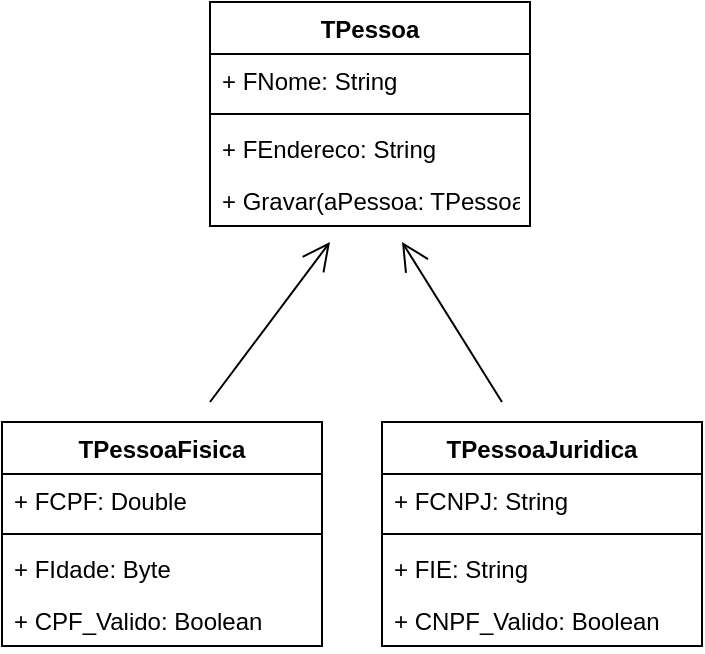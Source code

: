 <mxfile version="20.4.0" type="device"><diagram id="C5RBs43oDa-KdzZeNtuy" name="Page-1"><mxGraphModel dx="782" dy="738" grid="1" gridSize="10" guides="1" tooltips="1" connect="1" arrows="1" fold="1" page="1" pageScale="1" pageWidth="827" pageHeight="1169" math="0" shadow="0"><root><mxCell id="WIyWlLk6GJQsqaUBKTNV-0"/><mxCell id="WIyWlLk6GJQsqaUBKTNV-1" parent="WIyWlLk6GJQsqaUBKTNV-0"/><mxCell id="lPoXS0I2qaNgDFG4fZBC-0" value="TPessoa" style="swimlane;fontStyle=1;align=center;verticalAlign=top;childLayout=stackLayout;horizontal=1;startSize=26;horizontalStack=0;resizeParent=1;resizeParentMax=0;resizeLast=0;collapsible=1;marginBottom=0;" vertex="1" parent="WIyWlLk6GJQsqaUBKTNV-1"><mxGeometry x="254" y="200" width="160" height="112" as="geometry"/></mxCell><mxCell id="lPoXS0I2qaNgDFG4fZBC-1" value="+ FNome: String" style="text;strokeColor=none;fillColor=none;align=left;verticalAlign=top;spacingLeft=4;spacingRight=4;overflow=hidden;rotatable=0;points=[[0,0.5],[1,0.5]];portConstraint=eastwest;" vertex="1" parent="lPoXS0I2qaNgDFG4fZBC-0"><mxGeometry y="26" width="160" height="26" as="geometry"/></mxCell><mxCell id="lPoXS0I2qaNgDFG4fZBC-2" value="" style="line;strokeWidth=1;fillColor=none;align=left;verticalAlign=middle;spacingTop=-1;spacingLeft=3;spacingRight=3;rotatable=0;labelPosition=right;points=[];portConstraint=eastwest;strokeColor=inherit;" vertex="1" parent="lPoXS0I2qaNgDFG4fZBC-0"><mxGeometry y="52" width="160" height="8" as="geometry"/></mxCell><mxCell id="lPoXS0I2qaNgDFG4fZBC-4" value="+ FEndereco: String" style="text;strokeColor=none;fillColor=none;align=left;verticalAlign=top;spacingLeft=4;spacingRight=4;overflow=hidden;rotatable=0;points=[[0,0.5],[1,0.5]];portConstraint=eastwest;" vertex="1" parent="lPoXS0I2qaNgDFG4fZBC-0"><mxGeometry y="60" width="160" height="26" as="geometry"/></mxCell><mxCell id="lPoXS0I2qaNgDFG4fZBC-3" value="+ Gravar(aPessoa: TPessoa)&#10;" style="text;strokeColor=none;fillColor=none;align=left;verticalAlign=top;spacingLeft=4;spacingRight=4;overflow=hidden;rotatable=0;points=[[0,0.5],[1,0.5]];portConstraint=eastwest;" vertex="1" parent="lPoXS0I2qaNgDFG4fZBC-0"><mxGeometry y="86" width="160" height="26" as="geometry"/></mxCell><mxCell id="lPoXS0I2qaNgDFG4fZBC-5" value="TPessoaFisica" style="swimlane;fontStyle=1;align=center;verticalAlign=top;childLayout=stackLayout;horizontal=1;startSize=26;horizontalStack=0;resizeParent=1;resizeParentMax=0;resizeLast=0;collapsible=1;marginBottom=0;" vertex="1" parent="WIyWlLk6GJQsqaUBKTNV-1"><mxGeometry x="150" y="410" width="160" height="112" as="geometry"/></mxCell><mxCell id="lPoXS0I2qaNgDFG4fZBC-6" value="+ FCPF: Double" style="text;strokeColor=none;fillColor=none;align=left;verticalAlign=top;spacingLeft=4;spacingRight=4;overflow=hidden;rotatable=0;points=[[0,0.5],[1,0.5]];portConstraint=eastwest;" vertex="1" parent="lPoXS0I2qaNgDFG4fZBC-5"><mxGeometry y="26" width="160" height="26" as="geometry"/></mxCell><mxCell id="lPoXS0I2qaNgDFG4fZBC-7" value="" style="line;strokeWidth=1;fillColor=none;align=left;verticalAlign=middle;spacingTop=-1;spacingLeft=3;spacingRight=3;rotatable=0;labelPosition=right;points=[];portConstraint=eastwest;strokeColor=inherit;" vertex="1" parent="lPoXS0I2qaNgDFG4fZBC-5"><mxGeometry y="52" width="160" height="8" as="geometry"/></mxCell><mxCell id="lPoXS0I2qaNgDFG4fZBC-9" value="+ FIdade: Byte" style="text;strokeColor=none;fillColor=none;align=left;verticalAlign=top;spacingLeft=4;spacingRight=4;overflow=hidden;rotatable=0;points=[[0,0.5],[1,0.5]];portConstraint=eastwest;" vertex="1" parent="lPoXS0I2qaNgDFG4fZBC-5"><mxGeometry y="60" width="160" height="26" as="geometry"/></mxCell><mxCell id="lPoXS0I2qaNgDFG4fZBC-8" value="+ CPF_Valido: Boolean" style="text;strokeColor=none;fillColor=none;align=left;verticalAlign=top;spacingLeft=4;spacingRight=4;overflow=hidden;rotatable=0;points=[[0,0.5],[1,0.5]];portConstraint=eastwest;" vertex="1" parent="lPoXS0I2qaNgDFG4fZBC-5"><mxGeometry y="86" width="160" height="26" as="geometry"/></mxCell><mxCell id="lPoXS0I2qaNgDFG4fZBC-10" value="TPessoaJuridica" style="swimlane;fontStyle=1;align=center;verticalAlign=top;childLayout=stackLayout;horizontal=1;startSize=26;horizontalStack=0;resizeParent=1;resizeParentMax=0;resizeLast=0;collapsible=1;marginBottom=0;" vertex="1" parent="WIyWlLk6GJQsqaUBKTNV-1"><mxGeometry x="340" y="410" width="160" height="112" as="geometry"/></mxCell><mxCell id="lPoXS0I2qaNgDFG4fZBC-11" value="+ FCNPJ: String" style="text;strokeColor=none;fillColor=none;align=left;verticalAlign=top;spacingLeft=4;spacingRight=4;overflow=hidden;rotatable=0;points=[[0,0.5],[1,0.5]];portConstraint=eastwest;" vertex="1" parent="lPoXS0I2qaNgDFG4fZBC-10"><mxGeometry y="26" width="160" height="26" as="geometry"/></mxCell><mxCell id="lPoXS0I2qaNgDFG4fZBC-12" value="" style="line;strokeWidth=1;fillColor=none;align=left;verticalAlign=middle;spacingTop=-1;spacingLeft=3;spacingRight=3;rotatable=0;labelPosition=right;points=[];portConstraint=eastwest;strokeColor=inherit;" vertex="1" parent="lPoXS0I2qaNgDFG4fZBC-10"><mxGeometry y="52" width="160" height="8" as="geometry"/></mxCell><mxCell id="lPoXS0I2qaNgDFG4fZBC-15" value="+ FIE: String" style="text;strokeColor=none;fillColor=none;align=left;verticalAlign=top;spacingLeft=4;spacingRight=4;overflow=hidden;rotatable=0;points=[[0,0.5],[1,0.5]];portConstraint=eastwest;" vertex="1" parent="lPoXS0I2qaNgDFG4fZBC-10"><mxGeometry y="60" width="160" height="26" as="geometry"/></mxCell><mxCell id="lPoXS0I2qaNgDFG4fZBC-14" value="+ CNPF_Valido: Boolean" style="text;strokeColor=none;fillColor=none;align=left;verticalAlign=top;spacingLeft=4;spacingRight=4;overflow=hidden;rotatable=0;points=[[0,0.5],[1,0.5]];portConstraint=eastwest;" vertex="1" parent="lPoXS0I2qaNgDFG4fZBC-10"><mxGeometry y="86" width="160" height="26" as="geometry"/></mxCell><mxCell id="lPoXS0I2qaNgDFG4fZBC-16" value="" style="endArrow=open;endFill=1;endSize=12;html=1;rounded=0;" edge="1" parent="WIyWlLk6GJQsqaUBKTNV-1"><mxGeometry width="160" relative="1" as="geometry"><mxPoint x="254" y="400" as="sourcePoint"/><mxPoint x="314" y="320" as="targetPoint"/></mxGeometry></mxCell><mxCell id="lPoXS0I2qaNgDFG4fZBC-17" value="" style="endArrow=open;endFill=1;endSize=12;html=1;rounded=0;" edge="1" parent="WIyWlLk6GJQsqaUBKTNV-1"><mxGeometry width="160" relative="1" as="geometry"><mxPoint x="400" y="400" as="sourcePoint"/><mxPoint x="350" y="320" as="targetPoint"/></mxGeometry></mxCell></root></mxGraphModel></diagram></mxfile>